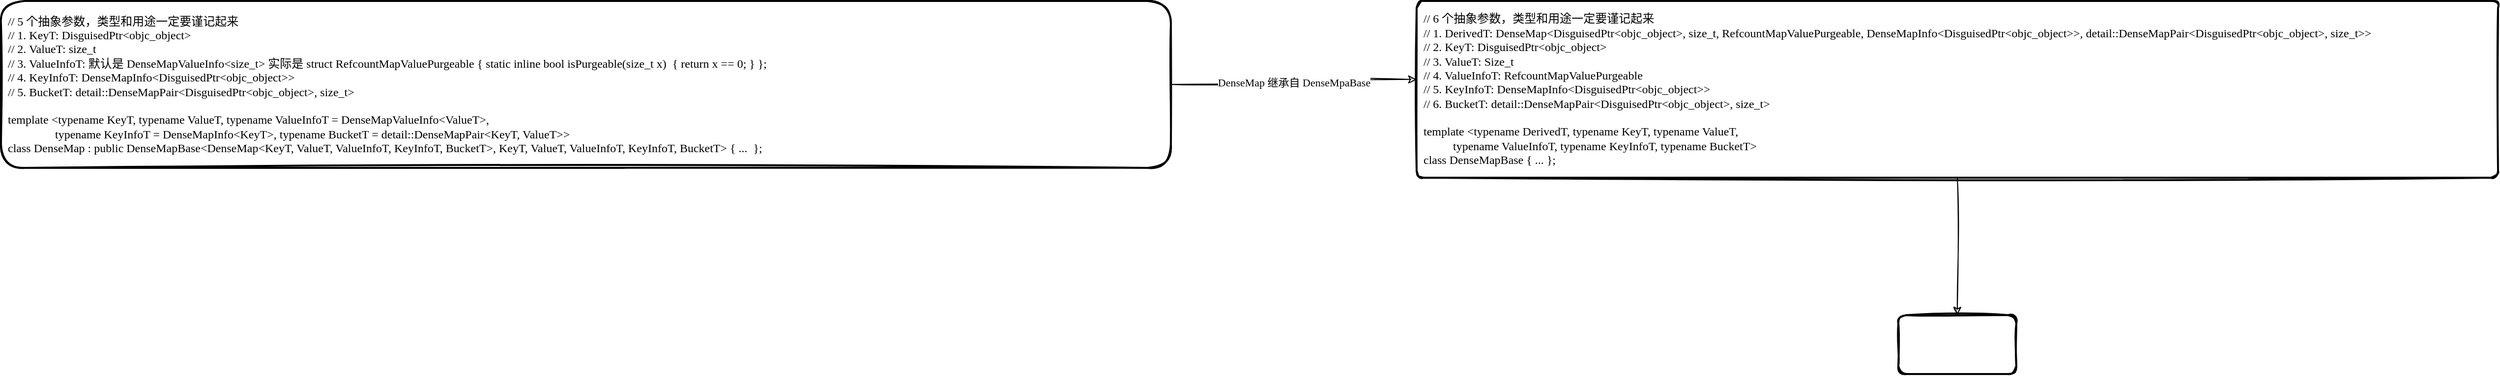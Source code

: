 <mxfile version="13.5.7" type="device"><diagram id="C5RBs43oDa-KdzZeNtuy" name="Page-1"><mxGraphModel dx="4035" dy="1083" grid="1" gridSize="10" guides="1" tooltips="1" connect="1" arrows="1" fold="1" page="1" pageScale="1" pageWidth="827" pageHeight="1169" math="0" shadow="0"><root><mxCell id="WIyWlLk6GJQsqaUBKTNV-0"/><mxCell id="WIyWlLk6GJQsqaUBKTNV-1" parent="WIyWlLk6GJQsqaUBKTNV-0"/><mxCell id="gXm9HWTpJo5DgByKiISX-1" value="" style="edgeStyle=orthogonalEdgeStyle;orthogonalLoop=1;jettySize=auto;html=1;shadow=0;sketch=1;" parent="WIyWlLk6GJQsqaUBKTNV-1" source="mRfJCPxeIyKDaVydhmNO-0" target="gXm9HWTpJo5DgByKiISX-0" edge="1"><mxGeometry relative="1" as="geometry"/></mxCell><mxCell id="mRfJCPxeIyKDaVydhmNO-0" value="&lt;div&gt;&lt;span&gt;// 6 个抽象参数，类型和用途一定要谨记起来&lt;/span&gt;&lt;/div&gt;&lt;div&gt;&lt;span&gt;// 1. DerivedT: DenseMap&amp;lt;DisguisedPtr&amp;lt;objc_object&amp;gt;, size_t, RefcountMapValuePurgeable, DenseMapInfo&amp;lt;DisguisedPtr&amp;lt;objc_object&amp;gt;&amp;gt;, detail::DenseMapPair&amp;lt;DisguisedPtr&amp;lt;objc_object&amp;gt;, size_t&amp;gt;&amp;gt;&lt;/span&gt;&lt;br&gt;&lt;/div&gt;&lt;div&gt;// 2. KeyT: DisguisedPtr&amp;lt;objc_object&amp;gt;&lt;/div&gt;&lt;div&gt;// 3. ValueT: Size_t&lt;/div&gt;&lt;div&gt;// 4. ValueInfoT: RefcountMapValuePurgeable&lt;/div&gt;&lt;div&gt;// 5. KeyInfoT: DenseMapInfo&amp;lt;DisguisedPtr&amp;lt;objc_object&amp;gt;&amp;gt;&amp;nbsp;&lt;/div&gt;&lt;div&gt;// 6. BucketT: detail::DenseMapPair&amp;lt;DisguisedPtr&amp;lt;objc_object&amp;gt;, size_t&amp;gt;&lt;/div&gt;&lt;div&gt;&lt;br&gt;&lt;/div&gt;&lt;div&gt;template &amp;lt;typename DerivedT, typename KeyT, typename ValueT,&lt;/div&gt;&lt;div&gt;&amp;nbsp; &amp;nbsp; &amp;nbsp; &amp;nbsp; &amp;nbsp; typename ValueInfoT, typename KeyInfoT, typename BucketT&amp;gt;&lt;/div&gt;&lt;div&gt;class DenseMapBase { ... };&lt;/div&gt;" style="whiteSpace=wrap;html=1;absoluteArcSize=1;arcSize=14;strokeWidth=2;align=left;spacingLeft=5;fontFamily=Comic Sans MS;sketch=1;rounded=1;" parent="WIyWlLk6GJQsqaUBKTNV-1" vertex="1"><mxGeometry x="-610" y="20" width="1100" height="180" as="geometry"/></mxCell><mxCell id="gXm9HWTpJo5DgByKiISX-0" value="" style="whiteSpace=wrap;html=1;fontFamily=Comic Sans MS;align=left;strokeWidth=2;spacingLeft=5;arcSize=14;sketch=1;rounded=1;" parent="WIyWlLk6GJQsqaUBKTNV-1" vertex="1"><mxGeometry x="-120" y="340" width="120" height="60" as="geometry"/></mxCell><mxCell id="Aoy8YvqhzSlC-pPpkHlZ-3" value="DenseMap 继承自 DenseMpaBase" style="edgeStyle=orthogonalEdgeStyle;orthogonalLoop=1;jettySize=auto;html=1;entryX=0;entryY=0.444;entryDx=0;entryDy=0;entryPerimeter=0;sketch=1;fontFamily=Comic Sans MS;" edge="1" parent="WIyWlLk6GJQsqaUBKTNV-1" source="Aoy8YvqhzSlC-pPpkHlZ-1" target="mRfJCPxeIyKDaVydhmNO-0"><mxGeometry relative="1" as="geometry"/></mxCell><mxCell id="Aoy8YvqhzSlC-pPpkHlZ-1" value="&lt;div&gt;// 5 个抽象参数，类型和用途一定要谨记起来&lt;/div&gt;&lt;div&gt;// 1. KeyT: DisguisedPtr&amp;lt;objc_object&amp;gt;&lt;/div&gt;&lt;div&gt;// 2. ValueT: size_t&lt;/div&gt;&lt;div&gt;// 3. ValueInfoT: 默认是 DenseMapValueInfo&amp;lt;size_t&amp;gt; 实际是 struct RefcountMapValuePurgeable { static inline bool isPurgeable(size_t x)&amp;nbsp; { return x == 0; } };&lt;/div&gt;&lt;div&gt;// 4. KeyInfoT: DenseMapInfo&amp;lt;DisguisedPtr&amp;lt;objc_object&amp;gt;&amp;gt;&lt;/div&gt;&lt;div&gt;// 5. BucketT: detail::DenseMapPair&amp;lt;DisguisedPtr&amp;lt;objc_object&amp;gt;, size_t&amp;gt;&lt;/div&gt;&lt;div&gt;&lt;br&gt;&lt;/div&gt;&lt;div&gt;template &amp;lt;typename KeyT, typename ValueT,&amp;nbsp;&lt;span&gt;typename ValueInfoT = DenseMapValueInfo&amp;lt;ValueT&amp;gt;,&amp;nbsp;&lt;/span&gt;&lt;/div&gt;&lt;div&gt;&lt;span&gt;&amp;nbsp; &amp;nbsp; &amp;nbsp; &amp;nbsp; &amp;nbsp; &amp;nbsp; &amp;nbsp; &amp;nbsp; typename KeyInfoT = DenseMapInfo&amp;lt;KeyT&amp;gt;,&amp;nbsp;&lt;/span&gt;&lt;span&gt;typename BucketT = detail::DenseMapPair&amp;lt;KeyT, ValueT&amp;gt;&amp;gt;&lt;/span&gt;&lt;/div&gt;&lt;div&gt;class DenseMap : public DenseMapBase&amp;lt;DenseMap&amp;lt;KeyT, ValueT, ValueInfoT, KeyInfoT, BucketT&amp;gt;,&amp;nbsp;&lt;span&gt;KeyT, ValueT, ValueInfoT, KeyInfoT, BucketT&amp;gt; { ...&amp;nbsp; };&lt;/span&gt;&lt;/div&gt;" style="whiteSpace=wrap;html=1;fontFamily=Comic Sans MS;align=left;strokeWidth=2;spacingLeft=5;arcSize=14;sketch=1;rounded=1;" vertex="1" parent="WIyWlLk6GJQsqaUBKTNV-1"><mxGeometry x="-2050" y="20" width="1190" height="170" as="geometry"/></mxCell></root></mxGraphModel></diagram></mxfile>